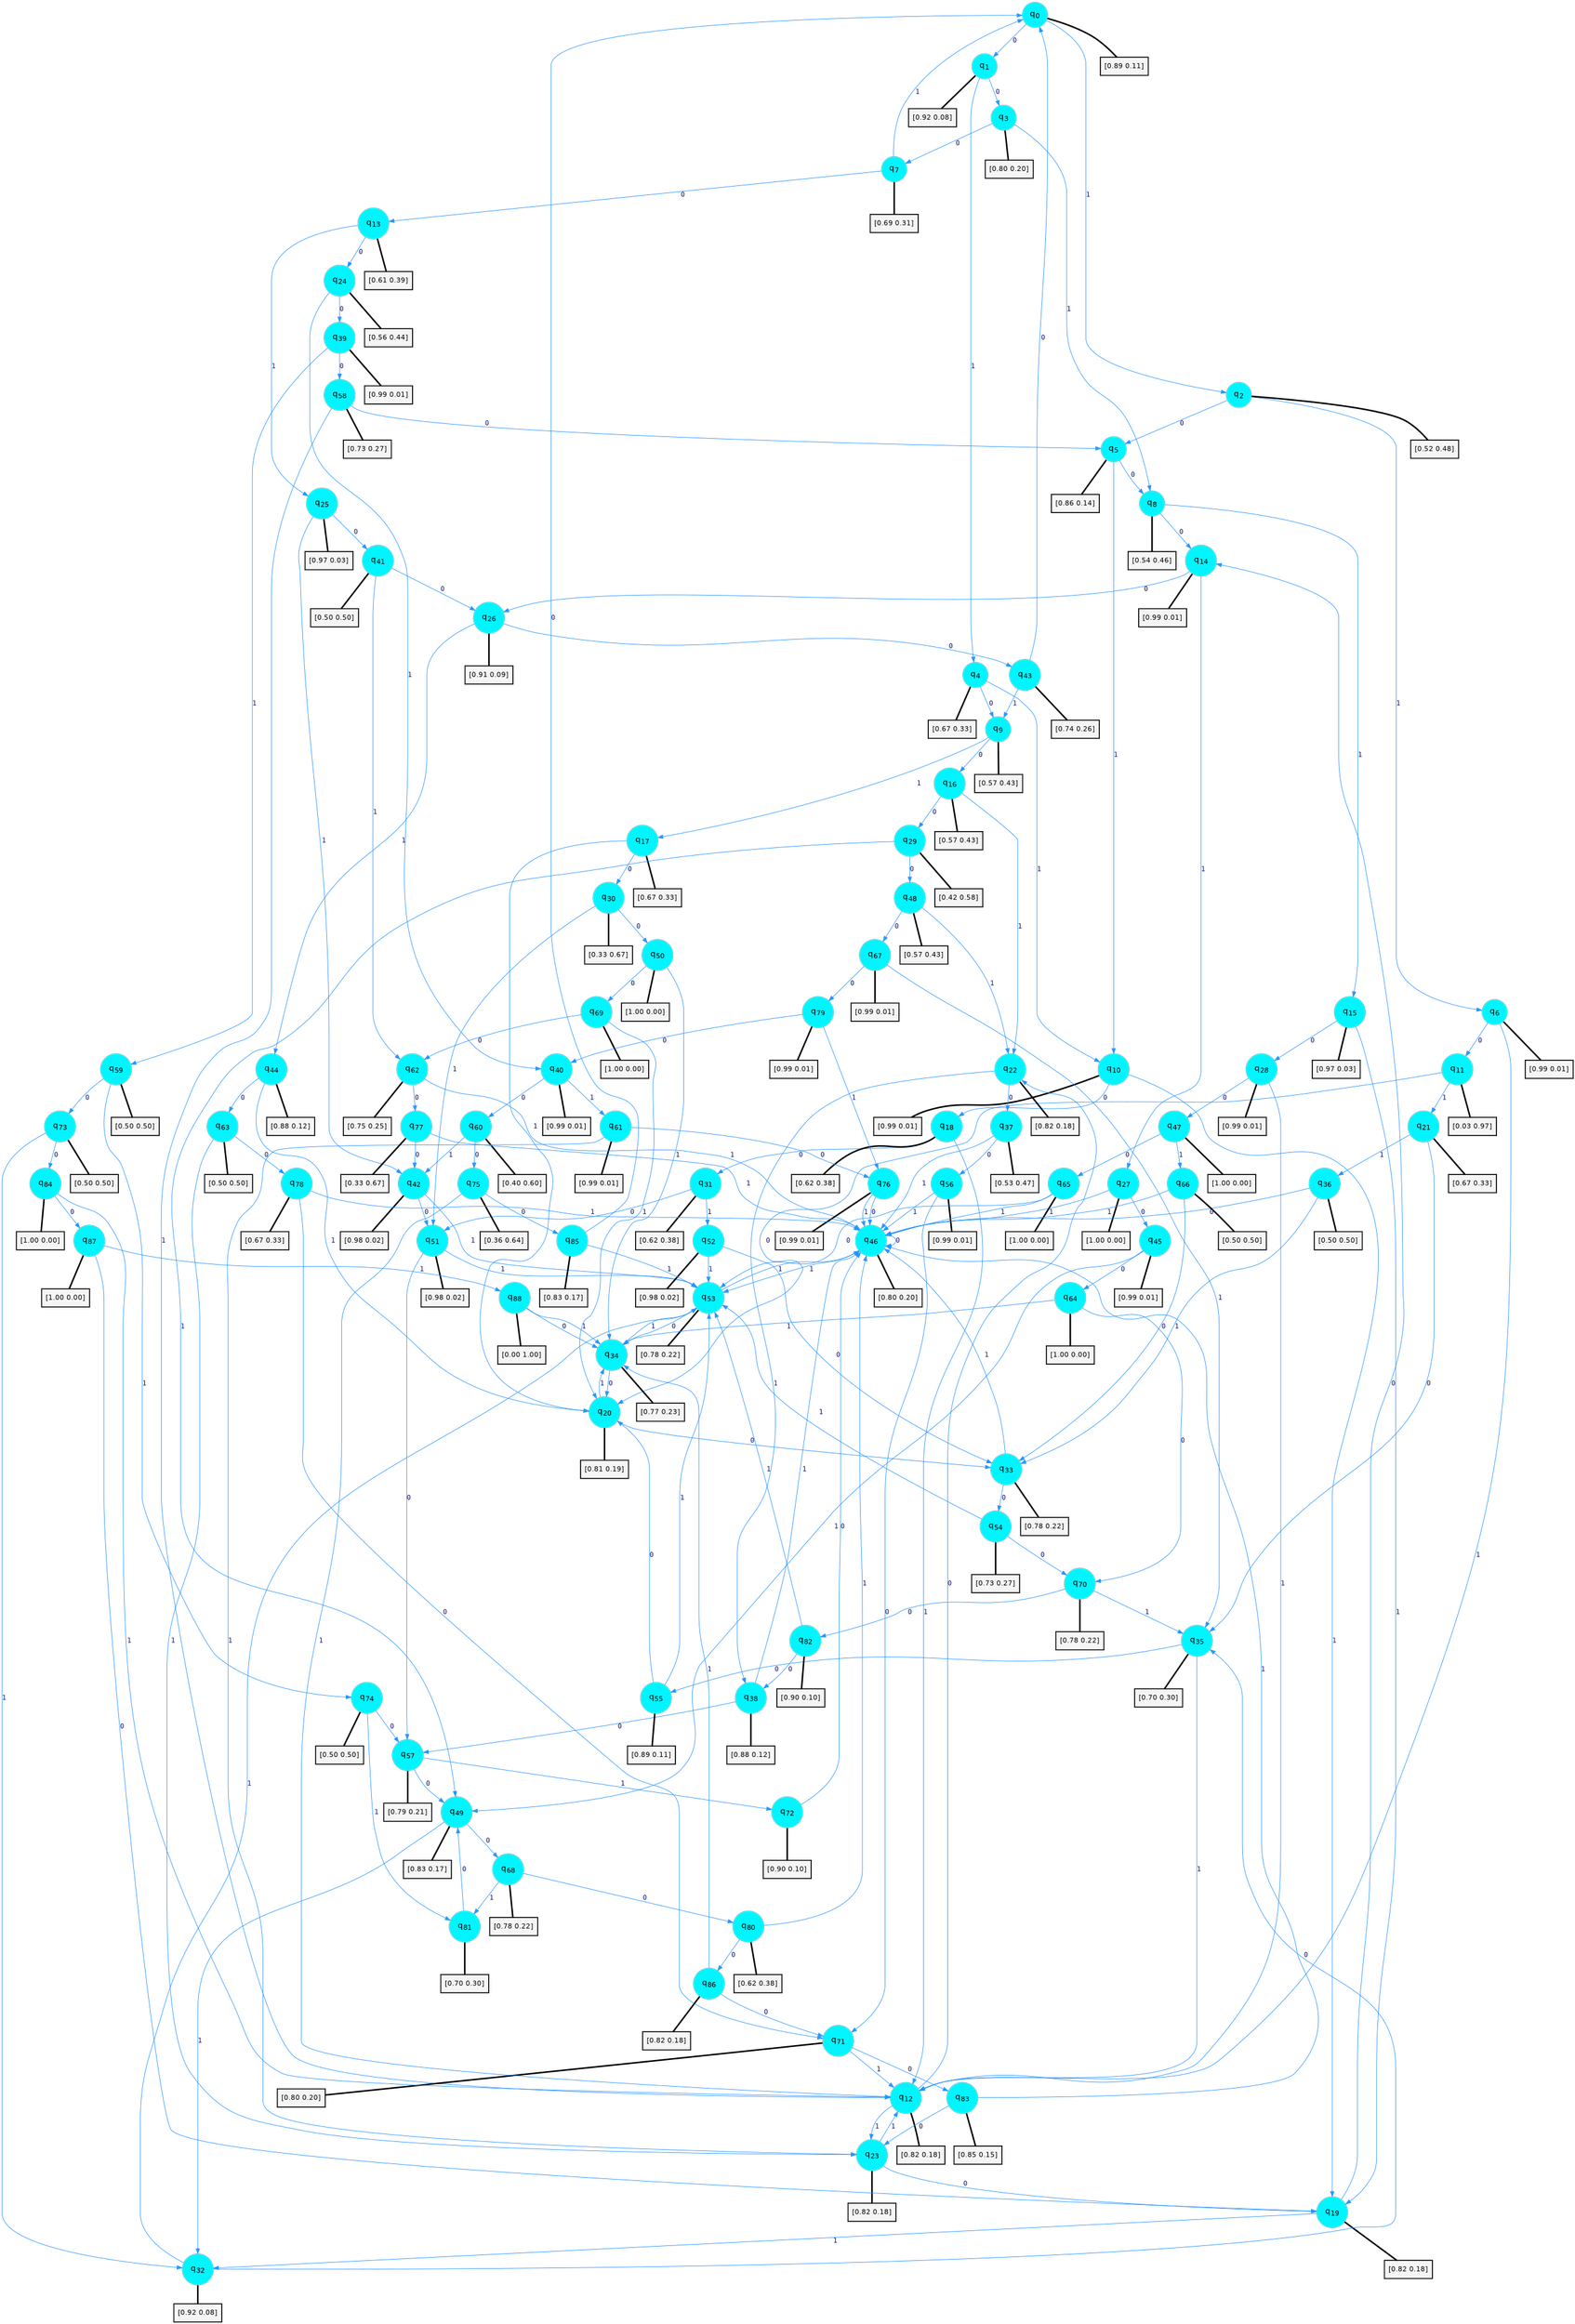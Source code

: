 digraph G {
graph [
bgcolor=transparent, dpi=300, rankdir=TD, size="40,25"];
node [
color=gray, fillcolor=turquoise1, fontcolor=black, fontname=Helvetica, fontsize=16, fontweight=bold, shape=circle, style=filled];
edge [
arrowsize=1, color=dodgerblue1, fontcolor=midnightblue, fontname=courier, fontweight=bold, penwidth=1, style=solid, weight=20];
0[label=<q<SUB>0</SUB>>];
1[label=<q<SUB>1</SUB>>];
2[label=<q<SUB>2</SUB>>];
3[label=<q<SUB>3</SUB>>];
4[label=<q<SUB>4</SUB>>];
5[label=<q<SUB>5</SUB>>];
6[label=<q<SUB>6</SUB>>];
7[label=<q<SUB>7</SUB>>];
8[label=<q<SUB>8</SUB>>];
9[label=<q<SUB>9</SUB>>];
10[label=<q<SUB>10</SUB>>];
11[label=<q<SUB>11</SUB>>];
12[label=<q<SUB>12</SUB>>];
13[label=<q<SUB>13</SUB>>];
14[label=<q<SUB>14</SUB>>];
15[label=<q<SUB>15</SUB>>];
16[label=<q<SUB>16</SUB>>];
17[label=<q<SUB>17</SUB>>];
18[label=<q<SUB>18</SUB>>];
19[label=<q<SUB>19</SUB>>];
20[label=<q<SUB>20</SUB>>];
21[label=<q<SUB>21</SUB>>];
22[label=<q<SUB>22</SUB>>];
23[label=<q<SUB>23</SUB>>];
24[label=<q<SUB>24</SUB>>];
25[label=<q<SUB>25</SUB>>];
26[label=<q<SUB>26</SUB>>];
27[label=<q<SUB>27</SUB>>];
28[label=<q<SUB>28</SUB>>];
29[label=<q<SUB>29</SUB>>];
30[label=<q<SUB>30</SUB>>];
31[label=<q<SUB>31</SUB>>];
32[label=<q<SUB>32</SUB>>];
33[label=<q<SUB>33</SUB>>];
34[label=<q<SUB>34</SUB>>];
35[label=<q<SUB>35</SUB>>];
36[label=<q<SUB>36</SUB>>];
37[label=<q<SUB>37</SUB>>];
38[label=<q<SUB>38</SUB>>];
39[label=<q<SUB>39</SUB>>];
40[label=<q<SUB>40</SUB>>];
41[label=<q<SUB>41</SUB>>];
42[label=<q<SUB>42</SUB>>];
43[label=<q<SUB>43</SUB>>];
44[label=<q<SUB>44</SUB>>];
45[label=<q<SUB>45</SUB>>];
46[label=<q<SUB>46</SUB>>];
47[label=<q<SUB>47</SUB>>];
48[label=<q<SUB>48</SUB>>];
49[label=<q<SUB>49</SUB>>];
50[label=<q<SUB>50</SUB>>];
51[label=<q<SUB>51</SUB>>];
52[label=<q<SUB>52</SUB>>];
53[label=<q<SUB>53</SUB>>];
54[label=<q<SUB>54</SUB>>];
55[label=<q<SUB>55</SUB>>];
56[label=<q<SUB>56</SUB>>];
57[label=<q<SUB>57</SUB>>];
58[label=<q<SUB>58</SUB>>];
59[label=<q<SUB>59</SUB>>];
60[label=<q<SUB>60</SUB>>];
61[label=<q<SUB>61</SUB>>];
62[label=<q<SUB>62</SUB>>];
63[label=<q<SUB>63</SUB>>];
64[label=<q<SUB>64</SUB>>];
65[label=<q<SUB>65</SUB>>];
66[label=<q<SUB>66</SUB>>];
67[label=<q<SUB>67</SUB>>];
68[label=<q<SUB>68</SUB>>];
69[label=<q<SUB>69</SUB>>];
70[label=<q<SUB>70</SUB>>];
71[label=<q<SUB>71</SUB>>];
72[label=<q<SUB>72</SUB>>];
73[label=<q<SUB>73</SUB>>];
74[label=<q<SUB>74</SUB>>];
75[label=<q<SUB>75</SUB>>];
76[label=<q<SUB>76</SUB>>];
77[label=<q<SUB>77</SUB>>];
78[label=<q<SUB>78</SUB>>];
79[label=<q<SUB>79</SUB>>];
80[label=<q<SUB>80</SUB>>];
81[label=<q<SUB>81</SUB>>];
82[label=<q<SUB>82</SUB>>];
83[label=<q<SUB>83</SUB>>];
84[label=<q<SUB>84</SUB>>];
85[label=<q<SUB>85</SUB>>];
86[label=<q<SUB>86</SUB>>];
87[label=<q<SUB>87</SUB>>];
88[label=<q<SUB>88</SUB>>];
89[label="[0.89 0.11]", shape=box,fontcolor=black, fontname=Helvetica, fontsize=14, penwidth=2, fillcolor=whitesmoke,color=black];
90[label="[0.92 0.08]", shape=box,fontcolor=black, fontname=Helvetica, fontsize=14, penwidth=2, fillcolor=whitesmoke,color=black];
91[label="[0.52 0.48]", shape=box,fontcolor=black, fontname=Helvetica, fontsize=14, penwidth=2, fillcolor=whitesmoke,color=black];
92[label="[0.80 0.20]", shape=box,fontcolor=black, fontname=Helvetica, fontsize=14, penwidth=2, fillcolor=whitesmoke,color=black];
93[label="[0.67 0.33]", shape=box,fontcolor=black, fontname=Helvetica, fontsize=14, penwidth=2, fillcolor=whitesmoke,color=black];
94[label="[0.86 0.14]", shape=box,fontcolor=black, fontname=Helvetica, fontsize=14, penwidth=2, fillcolor=whitesmoke,color=black];
95[label="[0.99 0.01]", shape=box,fontcolor=black, fontname=Helvetica, fontsize=14, penwidth=2, fillcolor=whitesmoke,color=black];
96[label="[0.69 0.31]", shape=box,fontcolor=black, fontname=Helvetica, fontsize=14, penwidth=2, fillcolor=whitesmoke,color=black];
97[label="[0.54 0.46]", shape=box,fontcolor=black, fontname=Helvetica, fontsize=14, penwidth=2, fillcolor=whitesmoke,color=black];
98[label="[0.57 0.43]", shape=box,fontcolor=black, fontname=Helvetica, fontsize=14, penwidth=2, fillcolor=whitesmoke,color=black];
99[label="[0.99 0.01]", shape=box,fontcolor=black, fontname=Helvetica, fontsize=14, penwidth=2, fillcolor=whitesmoke,color=black];
100[label="[0.03 0.97]", shape=box,fontcolor=black, fontname=Helvetica, fontsize=14, penwidth=2, fillcolor=whitesmoke,color=black];
101[label="[0.82 0.18]", shape=box,fontcolor=black, fontname=Helvetica, fontsize=14, penwidth=2, fillcolor=whitesmoke,color=black];
102[label="[0.61 0.39]", shape=box,fontcolor=black, fontname=Helvetica, fontsize=14, penwidth=2, fillcolor=whitesmoke,color=black];
103[label="[0.99 0.01]", shape=box,fontcolor=black, fontname=Helvetica, fontsize=14, penwidth=2, fillcolor=whitesmoke,color=black];
104[label="[0.97 0.03]", shape=box,fontcolor=black, fontname=Helvetica, fontsize=14, penwidth=2, fillcolor=whitesmoke,color=black];
105[label="[0.57 0.43]", shape=box,fontcolor=black, fontname=Helvetica, fontsize=14, penwidth=2, fillcolor=whitesmoke,color=black];
106[label="[0.67 0.33]", shape=box,fontcolor=black, fontname=Helvetica, fontsize=14, penwidth=2, fillcolor=whitesmoke,color=black];
107[label="[0.62 0.38]", shape=box,fontcolor=black, fontname=Helvetica, fontsize=14, penwidth=2, fillcolor=whitesmoke,color=black];
108[label="[0.82 0.18]", shape=box,fontcolor=black, fontname=Helvetica, fontsize=14, penwidth=2, fillcolor=whitesmoke,color=black];
109[label="[0.81 0.19]", shape=box,fontcolor=black, fontname=Helvetica, fontsize=14, penwidth=2, fillcolor=whitesmoke,color=black];
110[label="[0.67 0.33]", shape=box,fontcolor=black, fontname=Helvetica, fontsize=14, penwidth=2, fillcolor=whitesmoke,color=black];
111[label="[0.82 0.18]", shape=box,fontcolor=black, fontname=Helvetica, fontsize=14, penwidth=2, fillcolor=whitesmoke,color=black];
112[label="[0.82 0.18]", shape=box,fontcolor=black, fontname=Helvetica, fontsize=14, penwidth=2, fillcolor=whitesmoke,color=black];
113[label="[0.56 0.44]", shape=box,fontcolor=black, fontname=Helvetica, fontsize=14, penwidth=2, fillcolor=whitesmoke,color=black];
114[label="[0.97 0.03]", shape=box,fontcolor=black, fontname=Helvetica, fontsize=14, penwidth=2, fillcolor=whitesmoke,color=black];
115[label="[0.91 0.09]", shape=box,fontcolor=black, fontname=Helvetica, fontsize=14, penwidth=2, fillcolor=whitesmoke,color=black];
116[label="[1.00 0.00]", shape=box,fontcolor=black, fontname=Helvetica, fontsize=14, penwidth=2, fillcolor=whitesmoke,color=black];
117[label="[0.99 0.01]", shape=box,fontcolor=black, fontname=Helvetica, fontsize=14, penwidth=2, fillcolor=whitesmoke,color=black];
118[label="[0.42 0.58]", shape=box,fontcolor=black, fontname=Helvetica, fontsize=14, penwidth=2, fillcolor=whitesmoke,color=black];
119[label="[0.33 0.67]", shape=box,fontcolor=black, fontname=Helvetica, fontsize=14, penwidth=2, fillcolor=whitesmoke,color=black];
120[label="[0.62 0.38]", shape=box,fontcolor=black, fontname=Helvetica, fontsize=14, penwidth=2, fillcolor=whitesmoke,color=black];
121[label="[0.92 0.08]", shape=box,fontcolor=black, fontname=Helvetica, fontsize=14, penwidth=2, fillcolor=whitesmoke,color=black];
122[label="[0.78 0.22]", shape=box,fontcolor=black, fontname=Helvetica, fontsize=14, penwidth=2, fillcolor=whitesmoke,color=black];
123[label="[0.77 0.23]", shape=box,fontcolor=black, fontname=Helvetica, fontsize=14, penwidth=2, fillcolor=whitesmoke,color=black];
124[label="[0.70 0.30]", shape=box,fontcolor=black, fontname=Helvetica, fontsize=14, penwidth=2, fillcolor=whitesmoke,color=black];
125[label="[0.50 0.50]", shape=box,fontcolor=black, fontname=Helvetica, fontsize=14, penwidth=2, fillcolor=whitesmoke,color=black];
126[label="[0.53 0.47]", shape=box,fontcolor=black, fontname=Helvetica, fontsize=14, penwidth=2, fillcolor=whitesmoke,color=black];
127[label="[0.88 0.12]", shape=box,fontcolor=black, fontname=Helvetica, fontsize=14, penwidth=2, fillcolor=whitesmoke,color=black];
128[label="[0.99 0.01]", shape=box,fontcolor=black, fontname=Helvetica, fontsize=14, penwidth=2, fillcolor=whitesmoke,color=black];
129[label="[0.99 0.01]", shape=box,fontcolor=black, fontname=Helvetica, fontsize=14, penwidth=2, fillcolor=whitesmoke,color=black];
130[label="[0.50 0.50]", shape=box,fontcolor=black, fontname=Helvetica, fontsize=14, penwidth=2, fillcolor=whitesmoke,color=black];
131[label="[0.98 0.02]", shape=box,fontcolor=black, fontname=Helvetica, fontsize=14, penwidth=2, fillcolor=whitesmoke,color=black];
132[label="[0.74 0.26]", shape=box,fontcolor=black, fontname=Helvetica, fontsize=14, penwidth=2, fillcolor=whitesmoke,color=black];
133[label="[0.88 0.12]", shape=box,fontcolor=black, fontname=Helvetica, fontsize=14, penwidth=2, fillcolor=whitesmoke,color=black];
134[label="[0.99 0.01]", shape=box,fontcolor=black, fontname=Helvetica, fontsize=14, penwidth=2, fillcolor=whitesmoke,color=black];
135[label="[0.80 0.20]", shape=box,fontcolor=black, fontname=Helvetica, fontsize=14, penwidth=2, fillcolor=whitesmoke,color=black];
136[label="[1.00 0.00]", shape=box,fontcolor=black, fontname=Helvetica, fontsize=14, penwidth=2, fillcolor=whitesmoke,color=black];
137[label="[0.57 0.43]", shape=box,fontcolor=black, fontname=Helvetica, fontsize=14, penwidth=2, fillcolor=whitesmoke,color=black];
138[label="[0.83 0.17]", shape=box,fontcolor=black, fontname=Helvetica, fontsize=14, penwidth=2, fillcolor=whitesmoke,color=black];
139[label="[1.00 0.00]", shape=box,fontcolor=black, fontname=Helvetica, fontsize=14, penwidth=2, fillcolor=whitesmoke,color=black];
140[label="[0.98 0.02]", shape=box,fontcolor=black, fontname=Helvetica, fontsize=14, penwidth=2, fillcolor=whitesmoke,color=black];
141[label="[0.98 0.02]", shape=box,fontcolor=black, fontname=Helvetica, fontsize=14, penwidth=2, fillcolor=whitesmoke,color=black];
142[label="[0.78 0.22]", shape=box,fontcolor=black, fontname=Helvetica, fontsize=14, penwidth=2, fillcolor=whitesmoke,color=black];
143[label="[0.73 0.27]", shape=box,fontcolor=black, fontname=Helvetica, fontsize=14, penwidth=2, fillcolor=whitesmoke,color=black];
144[label="[0.89 0.11]", shape=box,fontcolor=black, fontname=Helvetica, fontsize=14, penwidth=2, fillcolor=whitesmoke,color=black];
145[label="[0.99 0.01]", shape=box,fontcolor=black, fontname=Helvetica, fontsize=14, penwidth=2, fillcolor=whitesmoke,color=black];
146[label="[0.79 0.21]", shape=box,fontcolor=black, fontname=Helvetica, fontsize=14, penwidth=2, fillcolor=whitesmoke,color=black];
147[label="[0.73 0.27]", shape=box,fontcolor=black, fontname=Helvetica, fontsize=14, penwidth=2, fillcolor=whitesmoke,color=black];
148[label="[0.50 0.50]", shape=box,fontcolor=black, fontname=Helvetica, fontsize=14, penwidth=2, fillcolor=whitesmoke,color=black];
149[label="[0.40 0.60]", shape=box,fontcolor=black, fontname=Helvetica, fontsize=14, penwidth=2, fillcolor=whitesmoke,color=black];
150[label="[0.99 0.01]", shape=box,fontcolor=black, fontname=Helvetica, fontsize=14, penwidth=2, fillcolor=whitesmoke,color=black];
151[label="[0.75 0.25]", shape=box,fontcolor=black, fontname=Helvetica, fontsize=14, penwidth=2, fillcolor=whitesmoke,color=black];
152[label="[0.50 0.50]", shape=box,fontcolor=black, fontname=Helvetica, fontsize=14, penwidth=2, fillcolor=whitesmoke,color=black];
153[label="[1.00 0.00]", shape=box,fontcolor=black, fontname=Helvetica, fontsize=14, penwidth=2, fillcolor=whitesmoke,color=black];
154[label="[1.00 0.00]", shape=box,fontcolor=black, fontname=Helvetica, fontsize=14, penwidth=2, fillcolor=whitesmoke,color=black];
155[label="[0.50 0.50]", shape=box,fontcolor=black, fontname=Helvetica, fontsize=14, penwidth=2, fillcolor=whitesmoke,color=black];
156[label="[0.99 0.01]", shape=box,fontcolor=black, fontname=Helvetica, fontsize=14, penwidth=2, fillcolor=whitesmoke,color=black];
157[label="[0.78 0.22]", shape=box,fontcolor=black, fontname=Helvetica, fontsize=14, penwidth=2, fillcolor=whitesmoke,color=black];
158[label="[1.00 0.00]", shape=box,fontcolor=black, fontname=Helvetica, fontsize=14, penwidth=2, fillcolor=whitesmoke,color=black];
159[label="[0.78 0.22]", shape=box,fontcolor=black, fontname=Helvetica, fontsize=14, penwidth=2, fillcolor=whitesmoke,color=black];
160[label="[0.80 0.20]", shape=box,fontcolor=black, fontname=Helvetica, fontsize=14, penwidth=2, fillcolor=whitesmoke,color=black];
161[label="[0.90 0.10]", shape=box,fontcolor=black, fontname=Helvetica, fontsize=14, penwidth=2, fillcolor=whitesmoke,color=black];
162[label="[0.50 0.50]", shape=box,fontcolor=black, fontname=Helvetica, fontsize=14, penwidth=2, fillcolor=whitesmoke,color=black];
163[label="[0.50 0.50]", shape=box,fontcolor=black, fontname=Helvetica, fontsize=14, penwidth=2, fillcolor=whitesmoke,color=black];
164[label="[0.36 0.64]", shape=box,fontcolor=black, fontname=Helvetica, fontsize=14, penwidth=2, fillcolor=whitesmoke,color=black];
165[label="[0.99 0.01]", shape=box,fontcolor=black, fontname=Helvetica, fontsize=14, penwidth=2, fillcolor=whitesmoke,color=black];
166[label="[0.33 0.67]", shape=box,fontcolor=black, fontname=Helvetica, fontsize=14, penwidth=2, fillcolor=whitesmoke,color=black];
167[label="[0.67 0.33]", shape=box,fontcolor=black, fontname=Helvetica, fontsize=14, penwidth=2, fillcolor=whitesmoke,color=black];
168[label="[0.99 0.01]", shape=box,fontcolor=black, fontname=Helvetica, fontsize=14, penwidth=2, fillcolor=whitesmoke,color=black];
169[label="[0.62 0.38]", shape=box,fontcolor=black, fontname=Helvetica, fontsize=14, penwidth=2, fillcolor=whitesmoke,color=black];
170[label="[0.70 0.30]", shape=box,fontcolor=black, fontname=Helvetica, fontsize=14, penwidth=2, fillcolor=whitesmoke,color=black];
171[label="[0.90 0.10]", shape=box,fontcolor=black, fontname=Helvetica, fontsize=14, penwidth=2, fillcolor=whitesmoke,color=black];
172[label="[0.85 0.15]", shape=box,fontcolor=black, fontname=Helvetica, fontsize=14, penwidth=2, fillcolor=whitesmoke,color=black];
173[label="[1.00 0.00]", shape=box,fontcolor=black, fontname=Helvetica, fontsize=14, penwidth=2, fillcolor=whitesmoke,color=black];
174[label="[0.83 0.17]", shape=box,fontcolor=black, fontname=Helvetica, fontsize=14, penwidth=2, fillcolor=whitesmoke,color=black];
175[label="[0.82 0.18]", shape=box,fontcolor=black, fontname=Helvetica, fontsize=14, penwidth=2, fillcolor=whitesmoke,color=black];
176[label="[1.00 0.00]", shape=box,fontcolor=black, fontname=Helvetica, fontsize=14, penwidth=2, fillcolor=whitesmoke,color=black];
177[label="[0.00 1.00]", shape=box,fontcolor=black, fontname=Helvetica, fontsize=14, penwidth=2, fillcolor=whitesmoke,color=black];
0->1 [label=0];
0->2 [label=1];
0->89 [arrowhead=none, penwidth=3,color=black];
1->3 [label=0];
1->4 [label=1];
1->90 [arrowhead=none, penwidth=3,color=black];
2->5 [label=0];
2->6 [label=1];
2->91 [arrowhead=none, penwidth=3,color=black];
3->7 [label=0];
3->8 [label=1];
3->92 [arrowhead=none, penwidth=3,color=black];
4->9 [label=0];
4->10 [label=1];
4->93 [arrowhead=none, penwidth=3,color=black];
5->8 [label=0];
5->10 [label=1];
5->94 [arrowhead=none, penwidth=3,color=black];
6->11 [label=0];
6->12 [label=1];
6->95 [arrowhead=none, penwidth=3,color=black];
7->13 [label=0];
7->0 [label=1];
7->96 [arrowhead=none, penwidth=3,color=black];
8->14 [label=0];
8->15 [label=1];
8->97 [arrowhead=none, penwidth=3,color=black];
9->16 [label=0];
9->17 [label=1];
9->98 [arrowhead=none, penwidth=3,color=black];
10->18 [label=0];
10->19 [label=1];
10->99 [arrowhead=none, penwidth=3,color=black];
11->20 [label=0];
11->21 [label=1];
11->100 [arrowhead=none, penwidth=3,color=black];
12->22 [label=0];
12->23 [label=1];
12->101 [arrowhead=none, penwidth=3,color=black];
13->24 [label=0];
13->25 [label=1];
13->102 [arrowhead=none, penwidth=3,color=black];
14->26 [label=0];
14->27 [label=1];
14->103 [arrowhead=none, penwidth=3,color=black];
15->28 [label=0];
15->19 [label=1];
15->104 [arrowhead=none, penwidth=3,color=black];
16->29 [label=0];
16->22 [label=1];
16->105 [arrowhead=none, penwidth=3,color=black];
17->30 [label=0];
17->20 [label=1];
17->106 [arrowhead=none, penwidth=3,color=black];
18->31 [label=0];
18->12 [label=1];
18->107 [arrowhead=none, penwidth=3,color=black];
19->14 [label=0];
19->32 [label=1];
19->108 [arrowhead=none, penwidth=3,color=black];
20->33 [label=0];
20->34 [label=1];
20->109 [arrowhead=none, penwidth=3,color=black];
21->35 [label=0];
21->36 [label=1];
21->110 [arrowhead=none, penwidth=3,color=black];
22->37 [label=0];
22->38 [label=1];
22->111 [arrowhead=none, penwidth=3,color=black];
23->19 [label=0];
23->12 [label=1];
23->112 [arrowhead=none, penwidth=3,color=black];
24->39 [label=0];
24->40 [label=1];
24->113 [arrowhead=none, penwidth=3,color=black];
25->41 [label=0];
25->42 [label=1];
25->114 [arrowhead=none, penwidth=3,color=black];
26->43 [label=0];
26->44 [label=1];
26->115 [arrowhead=none, penwidth=3,color=black];
27->45 [label=0];
27->46 [label=1];
27->116 [arrowhead=none, penwidth=3,color=black];
28->47 [label=0];
28->12 [label=1];
28->117 [arrowhead=none, penwidth=3,color=black];
29->48 [label=0];
29->49 [label=1];
29->118 [arrowhead=none, penwidth=3,color=black];
30->50 [label=0];
30->51 [label=1];
30->119 [arrowhead=none, penwidth=3,color=black];
31->51 [label=0];
31->52 [label=1];
31->120 [arrowhead=none, penwidth=3,color=black];
32->35 [label=0];
32->53 [label=1];
32->121 [arrowhead=none, penwidth=3,color=black];
33->54 [label=0];
33->46 [label=1];
33->122 [arrowhead=none, penwidth=3,color=black];
34->20 [label=0];
34->53 [label=1];
34->123 [arrowhead=none, penwidth=3,color=black];
35->55 [label=0];
35->12 [label=1];
35->124 [arrowhead=none, penwidth=3,color=black];
36->46 [label=0];
36->33 [label=1];
36->125 [arrowhead=none, penwidth=3,color=black];
37->56 [label=0];
37->46 [label=1];
37->126 [arrowhead=none, penwidth=3,color=black];
38->57 [label=0];
38->46 [label=1];
38->127 [arrowhead=none, penwidth=3,color=black];
39->58 [label=0];
39->59 [label=1];
39->128 [arrowhead=none, penwidth=3,color=black];
40->60 [label=0];
40->61 [label=1];
40->129 [arrowhead=none, penwidth=3,color=black];
41->26 [label=0];
41->62 [label=1];
41->130 [arrowhead=none, penwidth=3,color=black];
42->51 [label=0];
42->53 [label=1];
42->131 [arrowhead=none, penwidth=3,color=black];
43->0 [label=0];
43->9 [label=1];
43->132 [arrowhead=none, penwidth=3,color=black];
44->63 [label=0];
44->20 [label=1];
44->133 [arrowhead=none, penwidth=3,color=black];
45->64 [label=0];
45->49 [label=1];
45->134 [arrowhead=none, penwidth=3,color=black];
46->46 [label=0];
46->53 [label=1];
46->135 [arrowhead=none, penwidth=3,color=black];
47->65 [label=0];
47->66 [label=1];
47->136 [arrowhead=none, penwidth=3,color=black];
48->67 [label=0];
48->22 [label=1];
48->137 [arrowhead=none, penwidth=3,color=black];
49->68 [label=0];
49->32 [label=1];
49->138 [arrowhead=none, penwidth=3,color=black];
50->69 [label=0];
50->34 [label=1];
50->139 [arrowhead=none, penwidth=3,color=black];
51->57 [label=0];
51->53 [label=1];
51->140 [arrowhead=none, penwidth=3,color=black];
52->33 [label=0];
52->53 [label=1];
52->141 [arrowhead=none, penwidth=3,color=black];
53->34 [label=0];
53->46 [label=1];
53->142 [arrowhead=none, penwidth=3,color=black];
54->70 [label=0];
54->53 [label=1];
54->143 [arrowhead=none, penwidth=3,color=black];
55->20 [label=0];
55->53 [label=1];
55->144 [arrowhead=none, penwidth=3,color=black];
56->71 [label=0];
56->46 [label=1];
56->145 [arrowhead=none, penwidth=3,color=black];
57->49 [label=0];
57->72 [label=1];
57->146 [arrowhead=none, penwidth=3,color=black];
58->5 [label=0];
58->12 [label=1];
58->147 [arrowhead=none, penwidth=3,color=black];
59->73 [label=0];
59->74 [label=1];
59->148 [arrowhead=none, penwidth=3,color=black];
60->75 [label=0];
60->42 [label=1];
60->149 [arrowhead=none, penwidth=3,color=black];
61->76 [label=0];
61->23 [label=1];
61->150 [arrowhead=none, penwidth=3,color=black];
62->77 [label=0];
62->46 [label=1];
62->151 [arrowhead=none, penwidth=3,color=black];
63->78 [label=0];
63->23 [label=1];
63->152 [arrowhead=none, penwidth=3,color=black];
64->70 [label=0];
64->34 [label=1];
64->153 [arrowhead=none, penwidth=3,color=black];
65->53 [label=0];
65->46 [label=1];
65->154 [arrowhead=none, penwidth=3,color=black];
66->33 [label=0];
66->46 [label=1];
66->155 [arrowhead=none, penwidth=3,color=black];
67->79 [label=0];
67->35 [label=1];
67->156 [arrowhead=none, penwidth=3,color=black];
68->80 [label=0];
68->81 [label=1];
68->157 [arrowhead=none, penwidth=3,color=black];
69->62 [label=0];
69->20 [label=1];
69->158 [arrowhead=none, penwidth=3,color=black];
70->82 [label=0];
70->35 [label=1];
70->159 [arrowhead=none, penwidth=3,color=black];
71->83 [label=0];
71->12 [label=1];
71->160 [arrowhead=none, penwidth=3,color=black];
72->46 [label=0];
72->161 [arrowhead=none, penwidth=3,color=black];
73->84 [label=0];
73->32 [label=1];
73->162 [arrowhead=none, penwidth=3,color=black];
74->57 [label=0];
74->81 [label=1];
74->163 [arrowhead=none, penwidth=3,color=black];
75->85 [label=0];
75->12 [label=1];
75->164 [arrowhead=none, penwidth=3,color=black];
76->46 [label=0];
76->46 [label=1];
76->165 [arrowhead=none, penwidth=3,color=black];
77->42 [label=0];
77->46 [label=1];
77->166 [arrowhead=none, penwidth=3,color=black];
78->71 [label=0];
78->46 [label=1];
78->167 [arrowhead=none, penwidth=3,color=black];
79->40 [label=0];
79->76 [label=1];
79->168 [arrowhead=none, penwidth=3,color=black];
80->86 [label=0];
80->46 [label=1];
80->169 [arrowhead=none, penwidth=3,color=black];
81->49 [label=0];
81->170 [arrowhead=none, penwidth=3,color=black];
82->38 [label=0];
82->53 [label=1];
82->171 [arrowhead=none, penwidth=3,color=black];
83->23 [label=0];
83->46 [label=1];
83->172 [arrowhead=none, penwidth=3,color=black];
84->87 [label=0];
84->12 [label=1];
84->173 [arrowhead=none, penwidth=3,color=black];
85->0 [label=0];
85->53 [label=1];
85->174 [arrowhead=none, penwidth=3,color=black];
86->71 [label=0];
86->34 [label=1];
86->175 [arrowhead=none, penwidth=3,color=black];
87->19 [label=0];
87->88 [label=1];
87->176 [arrowhead=none, penwidth=3,color=black];
88->34 [label=0];
88->34 [label=1];
88->177 [arrowhead=none, penwidth=3,color=black];
}
